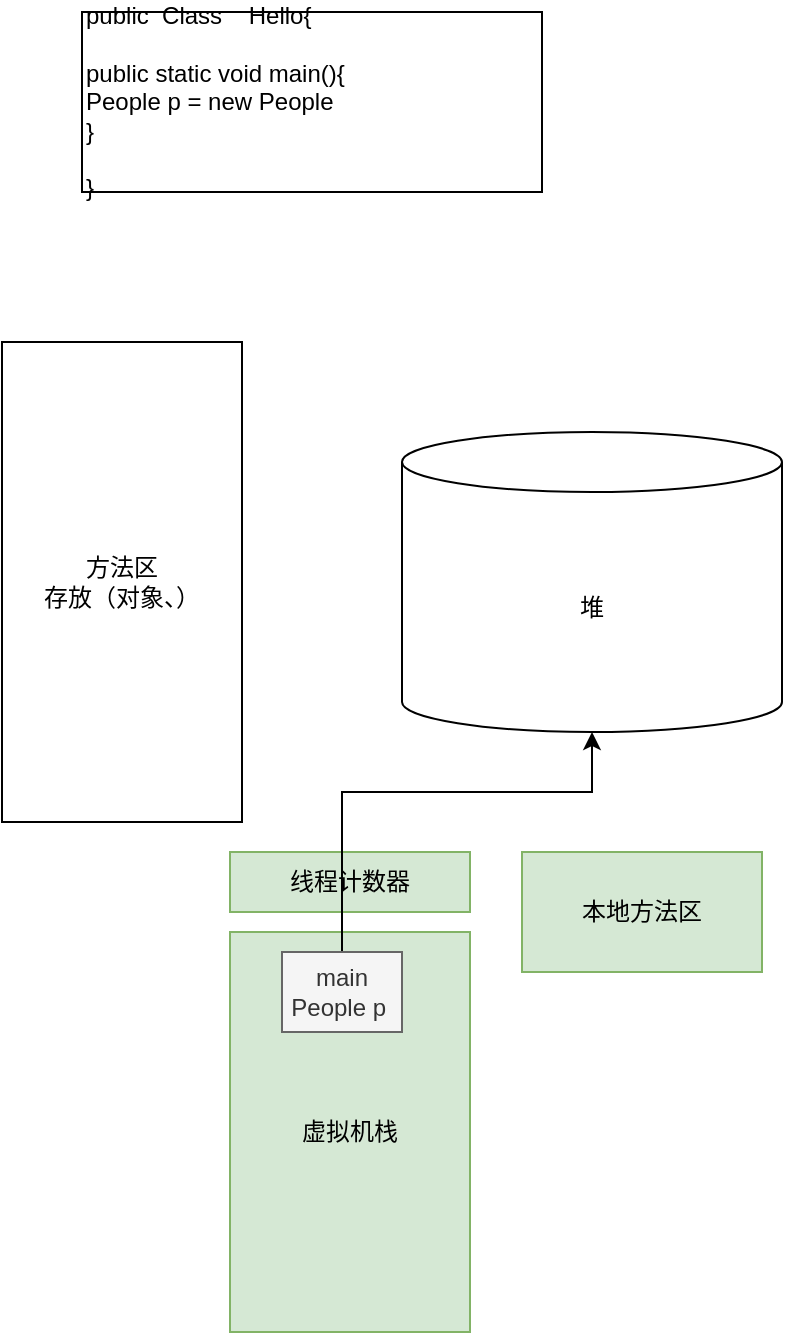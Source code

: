<mxfile version="13.10.9" type="github">
  <diagram id="pN5y2qUzTahzdGUeuB2O" name="第 1 页">
    <mxGraphModel dx="1038" dy="548" grid="1" gridSize="10" guides="1" tooltips="1" connect="1" arrows="1" fold="1" page="1" pageScale="1" pageWidth="827" pageHeight="1169" math="0" shadow="0">
      <root>
        <mxCell id="0" />
        <mxCell id="1" parent="0" />
        <mxCell id="fI8p0qqSnzzm9joJoxLZ-2" value="方法区&lt;br&gt;存放（对象、）" style="rounded=0;whiteSpace=wrap;html=1;" vertex="1" parent="1">
          <mxGeometry x="180" y="185" width="120" height="240" as="geometry" />
        </mxCell>
        <mxCell id="fI8p0qqSnzzm9joJoxLZ-3" value="堆" style="shape=cylinder3;whiteSpace=wrap;html=1;boundedLbl=1;backgroundOutline=1;size=15;" vertex="1" parent="1">
          <mxGeometry x="380" y="230" width="190" height="150" as="geometry" />
        </mxCell>
        <mxCell id="fI8p0qqSnzzm9joJoxLZ-5" value="public&amp;nbsp; Class&amp;nbsp; &amp;nbsp; Hello{&lt;br&gt;&lt;br&gt;public static void main(){&lt;br&gt;People p = new People&lt;br&gt;}&lt;br&gt;&lt;br&gt;}" style="rounded=0;whiteSpace=wrap;html=1;align=left;" vertex="1" parent="1">
          <mxGeometry x="220" y="20" width="230" height="90" as="geometry" />
        </mxCell>
        <mxCell id="fI8p0qqSnzzm9joJoxLZ-7" value="线程计数器" style="rounded=0;whiteSpace=wrap;html=1;fillColor=#d5e8d4;strokeColor=#82b366;" vertex="1" parent="1">
          <mxGeometry x="294" y="440" width="120" height="30" as="geometry" />
        </mxCell>
        <mxCell id="fI8p0qqSnzzm9joJoxLZ-8" value="虚拟机栈" style="rounded=0;whiteSpace=wrap;html=1;fillColor=#d5e8d4;strokeColor=#82b366;" vertex="1" parent="1">
          <mxGeometry x="294" y="480" width="120" height="200" as="geometry" />
        </mxCell>
        <mxCell id="fI8p0qqSnzzm9joJoxLZ-9" value="本地方法区" style="rounded=0;whiteSpace=wrap;html=1;fillColor=#d5e8d4;strokeColor=#82b366;" vertex="1" parent="1">
          <mxGeometry x="440" y="440" width="120" height="60" as="geometry" />
        </mxCell>
        <mxCell id="fI8p0qqSnzzm9joJoxLZ-11" style="edgeStyle=orthogonalEdgeStyle;rounded=0;orthogonalLoop=1;jettySize=auto;html=1;" edge="1" parent="1" source="fI8p0qqSnzzm9joJoxLZ-10" target="fI8p0qqSnzzm9joJoxLZ-3">
          <mxGeometry relative="1" as="geometry">
            <Array as="points">
              <mxPoint x="350" y="410" />
              <mxPoint x="475" y="410" />
            </Array>
          </mxGeometry>
        </mxCell>
        <mxCell id="fI8p0qqSnzzm9joJoxLZ-10" value="main&lt;br&gt;People p&amp;nbsp;" style="rounded=0;whiteSpace=wrap;html=1;fillColor=#f5f5f5;strokeColor=#666666;fontColor=#333333;" vertex="1" parent="1">
          <mxGeometry x="320" y="490" width="60" height="40" as="geometry" />
        </mxCell>
      </root>
    </mxGraphModel>
  </diagram>
</mxfile>
